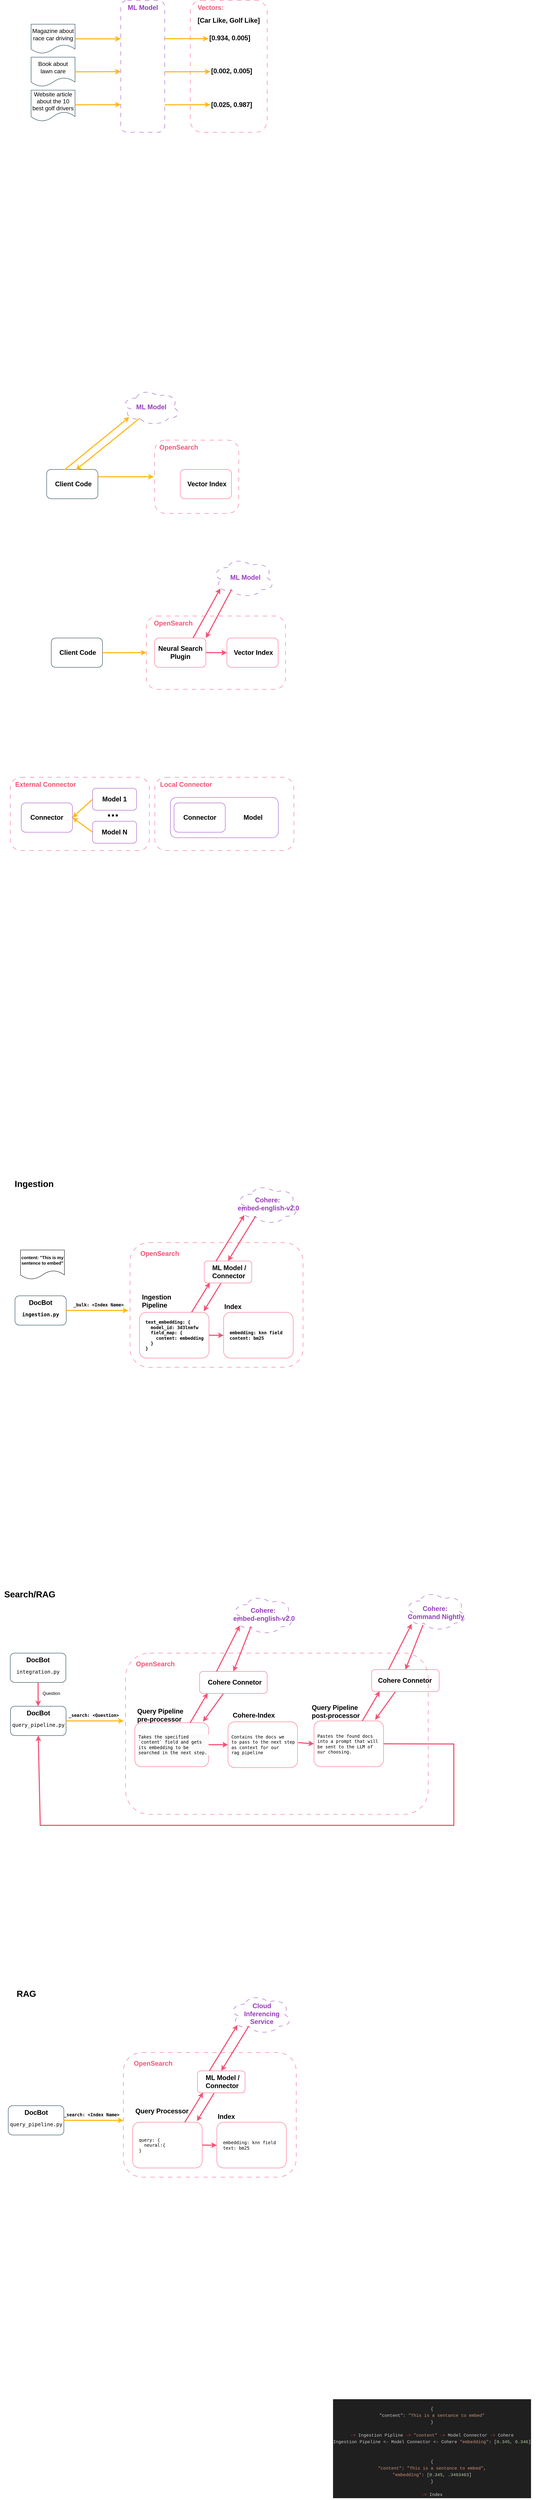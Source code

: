 <mxfile version="21.6.1" type="device">
  <diagram name="Page-1" id="yB1DWmKXYEXn5iCy_Eis">
    <mxGraphModel dx="1596" dy="874" grid="1" gridSize="10" guides="1" tooltips="1" connect="1" arrows="1" fold="1" page="1" pageScale="1" pageWidth="850" pageHeight="1100" math="0" shadow="0">
      <root>
        <mxCell id="0" />
        <mxCell id="1" parent="0" />
        <mxCell id="dlwZkCslxzIgMPQbT8mn-12" value="" style="rounded=1;whiteSpace=wrap;html=1;fillColor=none;dashed=1;dashPattern=12 12;strokeColor=#f65275;fontStyle=1" parent="1" vertex="1">
          <mxGeometry x="365.5" y="3500" width="472.5" height="340" as="geometry" />
        </mxCell>
        <mxCell id="S01eFrLEEclXeKyKjzkl-9" value="" style="rounded=1;whiteSpace=wrap;html=1;fillColor=none;dashed=1;dashPattern=12 12;strokeColor=#f65275;" parent="1" vertex="1">
          <mxGeometry x="433" y="2230" width="380" height="200" as="geometry" />
        </mxCell>
        <mxCell id="S01eFrLEEclXeKyKjzkl-12" value="" style="rounded=1;whiteSpace=wrap;html=1;fillColor=none;strokeColor=#963cbd;" parent="1" vertex="1">
          <mxGeometry x="475.5" y="2285" width="295" height="110" as="geometry" />
        </mxCell>
        <mxCell id="HU8N1xMr1B3ggyQ2T5j6-19" value="" style="rounded=1;whiteSpace=wrap;html=1;fillColor=none;dashed=1;dashPattern=12 12;strokeColor=#f65275;" parent="1" vertex="1">
          <mxGeometry x="530" y="110" width="210" height="360" as="geometry" />
        </mxCell>
        <mxCell id="HU8N1xMr1B3ggyQ2T5j6-1" value="" style="rounded=1;whiteSpace=wrap;html=1;dashed=1;dashPattern=12 12;fillColor=none;strokeColor=#963cbd;" parent="1" vertex="1">
          <mxGeometry x="340" y="110" width="120" height="360" as="geometry" />
        </mxCell>
        <mxCell id="HU8N1xMr1B3ggyQ2T5j6-2" value="&lt;font style=&quot;font-size: 18px;&quot;&gt;&lt;b&gt;ML Model&lt;/b&gt;&lt;/font&gt;" style="text;html=1;align=center;verticalAlign=middle;resizable=0;points=[];autosize=1;strokeColor=none;fillColor=none;fontColor=#963cbd;" parent="1" vertex="1">
          <mxGeometry x="345" y="110" width="110" height="40" as="geometry" />
        </mxCell>
        <mxCell id="HU8N1xMr1B3ggyQ2T5j6-6" value="&lt;font style=&quot;font-size: 16px;&quot;&gt;Magazine about race car driving&lt;/font&gt;" style="shape=document;whiteSpace=wrap;html=1;boundedLbl=1;fontColor=#000000;strokeColor=#002a3a;fillColor=none;" parent="1" vertex="1">
          <mxGeometry x="95" y="175" width="120" height="80" as="geometry" />
        </mxCell>
        <mxCell id="HU8N1xMr1B3ggyQ2T5j6-7" value="&lt;font style=&quot;font-size: 16px;&quot;&gt;Book about lawn care&lt;/font&gt;" style="shape=document;whiteSpace=wrap;html=1;boundedLbl=1;fontColor=#000000;strokeColor=#002a3a;fillColor=none;" parent="1" vertex="1">
          <mxGeometry x="95" y="265" width="120" height="80" as="geometry" />
        </mxCell>
        <mxCell id="HU8N1xMr1B3ggyQ2T5j6-8" value="&lt;font style=&quot;font-size: 16px;&quot;&gt;Website article about the 10 best golf drivers&lt;/font&gt;" style="shape=document;whiteSpace=wrap;html=1;boundedLbl=1;fontColor=#000000;strokeColor=#002a3a;fillColor=none;" parent="1" vertex="1">
          <mxGeometry x="95" y="355" width="120" height="85" as="geometry" />
        </mxCell>
        <mxCell id="HU8N1xMr1B3ggyQ2T5j6-9" value="" style="endArrow=classic;html=1;rounded=0;exitX=1;exitY=0.5;exitDx=0;exitDy=0;strokeWidth=3;strokeColor=#ffb81c;" parent="1" source="HU8N1xMr1B3ggyQ2T5j6-6" edge="1">
          <mxGeometry width="50" height="50" relative="1" as="geometry">
            <mxPoint x="215" y="210" as="sourcePoint" />
            <mxPoint x="340" y="215" as="targetPoint" />
          </mxGeometry>
        </mxCell>
        <mxCell id="HU8N1xMr1B3ggyQ2T5j6-10" value="" style="endArrow=classic;html=1;rounded=0;exitX=1;exitY=0.5;exitDx=0;exitDy=0;entryX=-0.042;entryY=0.227;entryDx=0;entryDy=0;entryPerimeter=0;fontStyle=1;strokeWidth=3;strokeColor=#ffb81c;" parent="1" source="HU8N1xMr1B3ggyQ2T5j6-7" edge="1">
          <mxGeometry width="50" height="50" relative="1" as="geometry">
            <mxPoint x="220" y="304.5" as="sourcePoint" />
            <mxPoint x="340" y="304.5" as="targetPoint" />
          </mxGeometry>
        </mxCell>
        <mxCell id="HU8N1xMr1B3ggyQ2T5j6-11" value="" style="endArrow=classic;html=1;rounded=0;exitX=1;exitY=0.5;exitDx=0;exitDy=0;entryX=-0.042;entryY=0.227;entryDx=0;entryDy=0;entryPerimeter=0;fontStyle=0;strokeWidth=3;strokeColor=#ffb81c;" parent="1" edge="1">
          <mxGeometry width="50" height="50" relative="1" as="geometry">
            <mxPoint x="215" y="395" as="sourcePoint" />
            <mxPoint x="340" y="394.5" as="targetPoint" />
          </mxGeometry>
        </mxCell>
        <mxCell id="HU8N1xMr1B3ggyQ2T5j6-12" value="&lt;span&gt;&lt;font style=&quot;font-size: 18px;&quot;&gt;&lt;b&gt;[0.934, 0.005]&lt;/b&gt;&lt;/font&gt;&lt;/span&gt;" style="text;html=1;strokeColor=none;fillColor=none;align=center;verticalAlign=middle;whiteSpace=wrap;rounded=0;fontStyle=0;fontColor=#000000;" parent="1" vertex="1">
          <mxGeometry x="543" y="198" width="190" height="30" as="geometry" />
        </mxCell>
        <mxCell id="HU8N1xMr1B3ggyQ2T5j6-13" value="&lt;span&gt;&lt;font style=&quot;font-size: 18px;&quot;&gt;[0.002, 0.005]&lt;/font&gt;&lt;/span&gt;" style="text;html=1;strokeColor=none;fillColor=none;align=center;verticalAlign=middle;whiteSpace=wrap;rounded=0;fontStyle=1;fontColor=#000000;" parent="1" vertex="1">
          <mxGeometry x="568" y="288" width="150" height="30" as="geometry" />
        </mxCell>
        <mxCell id="HU8N1xMr1B3ggyQ2T5j6-14" value="&lt;span&gt;&lt;font style=&quot;font-size: 18px;&quot;&gt;[0.025, 0.987]&lt;/font&gt;&lt;/span&gt;" style="text;html=1;strokeColor=none;fillColor=none;align=center;verticalAlign=middle;whiteSpace=wrap;rounded=0;fontStyle=1;fontColor=#000000;" parent="1" vertex="1">
          <mxGeometry x="548" y="380" width="190" height="30" as="geometry" />
        </mxCell>
        <mxCell id="HU8N1xMr1B3ggyQ2T5j6-15" value="&lt;span&gt;&lt;font style=&quot;font-size: 18px;&quot;&gt;[Car Like, Golf Like]&lt;/font&gt;&lt;/span&gt;" style="text;html=1;strokeColor=none;fillColor=none;align=center;verticalAlign=middle;whiteSpace=wrap;rounded=0;fontStyle=1;fontColor=#000000;" parent="1" vertex="1">
          <mxGeometry x="540" y="150" width="190" height="30" as="geometry" />
        </mxCell>
        <mxCell id="HU8N1xMr1B3ggyQ2T5j6-16" value="" style="endArrow=classic;html=1;rounded=0;exitX=1;exitY=0.5;exitDx=0;exitDy=0;entryX=-0.042;entryY=0.227;entryDx=0;entryDy=0;entryPerimeter=0;strokeWidth=3;strokeColor=#ffb81c;" parent="1" edge="1">
          <mxGeometry width="50" height="50" relative="1" as="geometry">
            <mxPoint x="460" y="214.5" as="sourcePoint" />
            <mxPoint x="580" y="214.5" as="targetPoint" />
          </mxGeometry>
        </mxCell>
        <mxCell id="HU8N1xMr1B3ggyQ2T5j6-17" value="" style="endArrow=classic;html=1;rounded=0;exitX=1;exitY=0.5;exitDx=0;exitDy=0;entryX=-0.042;entryY=0.227;entryDx=0;entryDy=0;entryPerimeter=0;fontStyle=1;strokeWidth=3;strokeColor=#ffb81c;" parent="1" edge="1">
          <mxGeometry width="50" height="50" relative="1" as="geometry">
            <mxPoint x="460" y="305" as="sourcePoint" />
            <mxPoint x="585" y="304.5" as="targetPoint" />
          </mxGeometry>
        </mxCell>
        <mxCell id="HU8N1xMr1B3ggyQ2T5j6-18" value="" style="endArrow=classic;html=1;rounded=0;exitX=1;exitY=0.5;exitDx=0;exitDy=0;entryX=-0.042;entryY=0.227;entryDx=0;entryDy=0;entryPerimeter=0;fontStyle=1;strokeWidth=3;strokeColor=#ffb81c;" parent="1" edge="1">
          <mxGeometry width="50" height="50" relative="1" as="geometry">
            <mxPoint x="460" y="395" as="sourcePoint" />
            <mxPoint x="585" y="394.5" as="targetPoint" />
          </mxGeometry>
        </mxCell>
        <mxCell id="HU8N1xMr1B3ggyQ2T5j6-20" value="&lt;b&gt;&lt;font style=&quot;font-size: 18px;&quot;&gt;Vectors:&lt;br&gt;&lt;/font&gt;&lt;/b&gt;" style="text;html=1;align=center;verticalAlign=middle;resizable=0;points=[];autosize=1;strokeColor=none;fillColor=none;fontColor=#f65275;" parent="1" vertex="1">
          <mxGeometry x="540" y="110" width="90" height="40" as="geometry" />
        </mxCell>
        <mxCell id="HU8N1xMr1B3ggyQ2T5j6-21" value="" style="rounded=1;whiteSpace=wrap;html=1;fillColor=none;dashed=1;dashPattern=12 12;strokeColor=#f65275;" parent="1" vertex="1">
          <mxGeometry x="432.5" y="1310" width="230" height="200" as="geometry" />
        </mxCell>
        <mxCell id="HU8N1xMr1B3ggyQ2T5j6-22" value="&lt;b&gt;&lt;font style=&quot;font-size: 18px;&quot;&gt;OpenSearch&lt;br&gt;&lt;/font&gt;&lt;/b&gt;" style="text;html=1;align=center;verticalAlign=middle;resizable=0;points=[];autosize=1;strokeColor=none;fillColor=none;fontColor=#f65275;" parent="1" vertex="1">
          <mxGeometry x="432.5" y="1310" width="130" height="40" as="geometry" />
        </mxCell>
        <mxCell id="HU8N1xMr1B3ggyQ2T5j6-24" value="&lt;font style=&quot;font-size: 18px;&quot;&gt;&lt;b&gt;&amp;nbsp;Vector Index&lt;/b&gt;&lt;/font&gt;" style="rounded=1;whiteSpace=wrap;html=1;fillColor=none;strokeColor=#f65275;" parent="1" vertex="1">
          <mxGeometry x="502.5" y="1390" width="140" height="80" as="geometry" />
        </mxCell>
        <mxCell id="HU8N1xMr1B3ggyQ2T5j6-28" value="" style="ellipse;shape=cloud;whiteSpace=wrap;html=1;fillColor=none;dashed=1;dashPattern=12 12;strokeColor=#963cbd;" parent="1" vertex="1">
          <mxGeometry x="342.5" y="1170" width="160" height="100" as="geometry" />
        </mxCell>
        <mxCell id="HU8N1xMr1B3ggyQ2T5j6-29" value="&lt;font style=&quot;font-size: 18px;&quot;&gt;&lt;b&gt;ML Model&lt;/b&gt;&lt;/font&gt;" style="text;html=1;align=center;verticalAlign=middle;resizable=0;points=[];autosize=1;strokeColor=none;fillColor=none;fontColor=#963cbd;" parent="1" vertex="1">
          <mxGeometry x="367.5" y="1200" width="110" height="40" as="geometry" />
        </mxCell>
        <mxCell id="HU8N1xMr1B3ggyQ2T5j6-30" value="&lt;b style=&quot;border-color: var(--border-color); font-size: 18px;&quot;&gt;&amp;nbsp;Client Code&lt;/b&gt;" style="rounded=1;whiteSpace=wrap;html=1;strokeColor=#002a3a;fillColor=none;" parent="1" vertex="1">
          <mxGeometry x="137.5" y="1390" width="140" height="80" as="geometry" />
        </mxCell>
        <mxCell id="HU8N1xMr1B3ggyQ2T5j6-33" value="" style="endArrow=classic;html=1;rounded=0;exitX=0.345;exitY=0.019;exitDx=0;exitDy=0;entryX=0.13;entryY=0.77;entryDx=0;entryDy=0;entryPerimeter=0;fontStyle=0;strokeWidth=3;strokeColor=#ffb81c;exitPerimeter=0;" parent="1" source="HU8N1xMr1B3ggyQ2T5j6-30" target="HU8N1xMr1B3ggyQ2T5j6-28" edge="1">
          <mxGeometry width="50" height="50" relative="1" as="geometry">
            <mxPoint x="202.5" y="1350.5" as="sourcePoint" />
            <mxPoint x="327.5" y="1350" as="targetPoint" />
          </mxGeometry>
        </mxCell>
        <mxCell id="HU8N1xMr1B3ggyQ2T5j6-34" value="" style="endArrow=classic;html=1;rounded=0;exitX=0.31;exitY=0.8;exitDx=0;exitDy=0;entryX=0.568;entryY=0.019;entryDx=0;entryDy=0;entryPerimeter=0;fontStyle=0;strokeWidth=3;strokeColor=#ffb81c;exitPerimeter=0;" parent="1" source="HU8N1xMr1B3ggyQ2T5j6-28" target="HU8N1xMr1B3ggyQ2T5j6-30" edge="1">
          <mxGeometry width="50" height="50" relative="1" as="geometry">
            <mxPoint x="332.5" y="1445" as="sourcePoint" />
            <mxPoint x="460.5" y="1300" as="targetPoint" />
          </mxGeometry>
        </mxCell>
        <mxCell id="HU8N1xMr1B3ggyQ2T5j6-35" value="" style="endArrow=classic;html=1;rounded=0;exitX=1;exitY=0.25;exitDx=0;exitDy=0;fontStyle=0;strokeWidth=3;strokeColor=#ffb81c;" parent="1" source="HU8N1xMr1B3ggyQ2T5j6-30" edge="1">
          <mxGeometry width="50" height="50" relative="1" as="geometry">
            <mxPoint x="352.5" y="1260" as="sourcePoint" />
            <mxPoint x="430" y="1410" as="targetPoint" />
          </mxGeometry>
        </mxCell>
        <mxCell id="HU8N1xMr1B3ggyQ2T5j6-36" value="" style="rounded=1;whiteSpace=wrap;html=1;fillColor=none;dashed=1;dashPattern=12 12;strokeColor=#f65275;" parent="1" vertex="1">
          <mxGeometry x="410" y="1790" width="380" height="200" as="geometry" />
        </mxCell>
        <mxCell id="HU8N1xMr1B3ggyQ2T5j6-37" value="&lt;b&gt;&lt;font style=&quot;font-size: 18px;&quot;&gt;OpenSearch&lt;br&gt;&lt;/font&gt;&lt;/b&gt;" style="text;html=1;align=center;verticalAlign=middle;resizable=0;points=[];autosize=1;strokeColor=none;fillColor=none;fontColor=#f65275;" parent="1" vertex="1">
          <mxGeometry x="417.5" y="1790" width="130" height="40" as="geometry" />
        </mxCell>
        <mxCell id="HU8N1xMr1B3ggyQ2T5j6-38" value="&lt;font style=&quot;font-size: 18px;&quot;&gt;&lt;b&gt;&amp;nbsp;Vector Index&lt;/b&gt;&lt;/font&gt;" style="rounded=1;whiteSpace=wrap;html=1;fillColor=none;strokeColor=#f65275;" parent="1" vertex="1">
          <mxGeometry x="630" y="1850" width="140" height="80" as="geometry" />
        </mxCell>
        <mxCell id="HU8N1xMr1B3ggyQ2T5j6-39" value="" style="ellipse;shape=cloud;whiteSpace=wrap;html=1;fillColor=none;dashed=1;dashPattern=12 12;strokeColor=#963cbd;" parent="1" vertex="1">
          <mxGeometry x="590" y="1630" width="170" height="110" as="geometry" />
        </mxCell>
        <mxCell id="HU8N1xMr1B3ggyQ2T5j6-40" value="&lt;font style=&quot;font-size: 18px;&quot;&gt;&lt;b&gt;ML Model&lt;/b&gt;&lt;/font&gt;" style="text;html=1;align=center;verticalAlign=middle;resizable=0;points=[];autosize=1;strokeColor=none;fillColor=none;fontColor=#963cbd;" parent="1" vertex="1">
          <mxGeometry x="625" y="1665" width="110" height="40" as="geometry" />
        </mxCell>
        <mxCell id="HU8N1xMr1B3ggyQ2T5j6-41" value="&lt;b style=&quot;border-color: var(--border-color); font-size: 18px;&quot;&gt;&amp;nbsp;Client Code&lt;/b&gt;" style="rounded=1;whiteSpace=wrap;html=1;strokeColor=#002a3a;fillColor=none;" parent="1" vertex="1">
          <mxGeometry x="150" y="1850" width="140" height="80" as="geometry" />
        </mxCell>
        <mxCell id="HU8N1xMr1B3ggyQ2T5j6-46" value="&lt;font style=&quot;font-size: 18px;&quot;&gt;&lt;b&gt;Neural Search Plugin&lt;/b&gt;&lt;/font&gt;" style="rounded=1;whiteSpace=wrap;html=1;fillColor=none;strokeColor=#f65275;" parent="1" vertex="1">
          <mxGeometry x="432.5" y="1850" width="140" height="80" as="geometry" />
        </mxCell>
        <mxCell id="HU8N1xMr1B3ggyQ2T5j6-47" value="" style="endArrow=classic;html=1;rounded=0;exitX=1;exitY=0.5;exitDx=0;exitDy=0;fontStyle=0;strokeWidth=3;strokeColor=#ffb81c;" parent="1" source="HU8N1xMr1B3ggyQ2T5j6-41" target="HU8N1xMr1B3ggyQ2T5j6-36" edge="1">
          <mxGeometry width="50" height="50" relative="1" as="geometry">
            <mxPoint x="320" y="1880" as="sourcePoint" />
            <mxPoint x="472" y="1880" as="targetPoint" />
          </mxGeometry>
        </mxCell>
        <mxCell id="HU8N1xMr1B3ggyQ2T5j6-48" value="" style="endArrow=classic;html=1;rounded=0;exitX=0.75;exitY=0;exitDx=0;exitDy=0;entryX=0.13;entryY=0.77;entryDx=0;entryDy=0;entryPerimeter=0;fontStyle=0;strokeWidth=3;strokeColor=#f65275;" parent="1" source="HU8N1xMr1B3ggyQ2T5j6-46" target="HU8N1xMr1B3ggyQ2T5j6-39" edge="1">
          <mxGeometry width="50" height="50" relative="1" as="geometry">
            <mxPoint x="417.5" y="1660" as="sourcePoint" />
            <mxPoint x="242.5" y="1802" as="targetPoint" />
          </mxGeometry>
        </mxCell>
        <mxCell id="HU8N1xMr1B3ggyQ2T5j6-49" value="" style="endArrow=classic;html=1;rounded=0;exitX=0.31;exitY=0.8;exitDx=0;exitDy=0;entryX=1;entryY=0;entryDx=0;entryDy=0;fontStyle=0;strokeWidth=3;strokeColor=#f65275;exitPerimeter=0;" parent="1" source="HU8N1xMr1B3ggyQ2T5j6-39" target="HU8N1xMr1B3ggyQ2T5j6-46" edge="1">
          <mxGeometry width="50" height="50" relative="1" as="geometry">
            <mxPoint x="402" y="1260" as="sourcePoint" />
            <mxPoint x="227" y="1402" as="targetPoint" />
          </mxGeometry>
        </mxCell>
        <mxCell id="HU8N1xMr1B3ggyQ2T5j6-50" value="" style="endArrow=classic;html=1;rounded=0;exitX=1;exitY=0.5;exitDx=0;exitDy=0;fontStyle=0;strokeWidth=3;strokeColor=#f65275;" parent="1" source="HU8N1xMr1B3ggyQ2T5j6-46" target="HU8N1xMr1B3ggyQ2T5j6-38" edge="1">
          <mxGeometry width="50" height="50" relative="1" as="geometry">
            <mxPoint x="653" y="1728" as="sourcePoint" />
            <mxPoint x="583" y="1860" as="targetPoint" />
          </mxGeometry>
        </mxCell>
        <mxCell id="S01eFrLEEclXeKyKjzkl-1" value="" style="rounded=1;whiteSpace=wrap;html=1;fillColor=none;dashed=1;dashPattern=12 12;strokeColor=#f65275;" parent="1" vertex="1">
          <mxGeometry x="38" y="2230" width="380" height="200" as="geometry" />
        </mxCell>
        <mxCell id="S01eFrLEEclXeKyKjzkl-2" value="&lt;b&gt;&lt;font style=&quot;font-size: 18px;&quot;&gt;External Connector&lt;br&gt;&lt;/font&gt;&lt;/b&gt;" style="text;html=1;align=center;verticalAlign=middle;resizable=0;points=[];autosize=1;strokeColor=none;fillColor=none;fontColor=#f65275;" parent="1" vertex="1">
          <mxGeometry x="39" y="2230" width="190" height="40" as="geometry" />
        </mxCell>
        <mxCell id="S01eFrLEEclXeKyKjzkl-4" value="&lt;font style=&quot;font-size: 18px;&quot;&gt;&lt;b&gt;Connector&lt;/b&gt;&lt;/font&gt;" style="rounded=1;whiteSpace=wrap;html=1;fillColor=none;strokeColor=#963cbd;" parent="1" vertex="1">
          <mxGeometry x="68" y="2300" width="140" height="80" as="geometry" />
        </mxCell>
        <mxCell id="S01eFrLEEclXeKyKjzkl-5" value="&lt;span style=&quot;font-size: 18px;&quot;&gt;&lt;b&gt;Model 1&lt;/b&gt;&lt;/span&gt;" style="rounded=1;whiteSpace=wrap;html=1;fillColor=none;strokeColor=#963cbd;" parent="1" vertex="1">
          <mxGeometry x="263" y="2260" width="120" height="60" as="geometry" />
        </mxCell>
        <mxCell id="S01eFrLEEclXeKyKjzkl-8" value="" style="endArrow=classic;html=1;rounded=0;exitX=0;exitY=0.5;exitDx=0;exitDy=0;fontStyle=0;strokeWidth=3;strokeColor=#ffb81c;entryX=1;entryY=0.5;entryDx=0;entryDy=0;" parent="1" source="S01eFrLEEclXeKyKjzkl-5" target="S01eFrLEEclXeKyKjzkl-4" edge="1">
          <mxGeometry width="50" height="50" relative="1" as="geometry">
            <mxPoint x="263" y="2329.5" as="sourcePoint" />
            <mxPoint x="383" y="2329.5" as="targetPoint" />
          </mxGeometry>
        </mxCell>
        <mxCell id="S01eFrLEEclXeKyKjzkl-10" value="&lt;b&gt;&lt;font style=&quot;font-size: 18px;&quot;&gt;Local Connector&lt;br&gt;&lt;/font&gt;&lt;/b&gt;" style="text;html=1;align=center;verticalAlign=middle;resizable=0;points=[];autosize=1;strokeColor=none;fillColor=none;fontColor=#f65275;" parent="1" vertex="1">
          <mxGeometry x="433" y="2230" width="170" height="40" as="geometry" />
        </mxCell>
        <mxCell id="S01eFrLEEclXeKyKjzkl-11" value="&lt;font style=&quot;font-size: 18px;&quot;&gt;&lt;b&gt;Connector&lt;/b&gt;&lt;/font&gt;" style="rounded=1;whiteSpace=wrap;html=1;fillColor=none;strokeColor=#963cbd;" parent="1" vertex="1">
          <mxGeometry x="485.5" y="2300" width="140" height="80" as="geometry" />
        </mxCell>
        <mxCell id="S01eFrLEEclXeKyKjzkl-14" value="&lt;b&gt;&lt;font style=&quot;font-size: 18px;&quot;&gt;Model&lt;/font&gt;&lt;/b&gt;" style="text;html=1;align=center;verticalAlign=middle;resizable=0;points=[];autosize=1;strokeColor=none;fillColor=none;" parent="1" vertex="1">
          <mxGeometry x="660.5" y="2320" width="80" height="40" as="geometry" />
        </mxCell>
        <mxCell id="S01eFrLEEclXeKyKjzkl-15" value="&lt;span style=&quot;font-size: 18px;&quot;&gt;&lt;b&gt;Model N&lt;/b&gt;&lt;/span&gt;" style="rounded=1;whiteSpace=wrap;html=1;fillColor=none;strokeColor=#963cbd;" parent="1" vertex="1">
          <mxGeometry x="263" y="2350" width="120" height="60" as="geometry" />
        </mxCell>
        <mxCell id="S01eFrLEEclXeKyKjzkl-16" value="" style="endArrow=classic;html=1;rounded=0;exitX=0;exitY=0.5;exitDx=0;exitDy=0;fontStyle=0;strokeWidth=3;strokeColor=#ffb81c;entryX=1;entryY=0.5;entryDx=0;entryDy=0;" parent="1" source="S01eFrLEEclXeKyKjzkl-15" target="S01eFrLEEclXeKyKjzkl-4" edge="1">
          <mxGeometry width="50" height="50" relative="1" as="geometry">
            <mxPoint x="273" y="2300" as="sourcePoint" />
            <mxPoint x="218" y="2350" as="targetPoint" />
          </mxGeometry>
        </mxCell>
        <mxCell id="S01eFrLEEclXeKyKjzkl-17" value="&lt;b&gt;&lt;font style=&quot;font-size: 38px;&quot;&gt;...&lt;/font&gt;&lt;/b&gt;" style="text;html=1;align=center;verticalAlign=middle;resizable=0;points=[];autosize=1;strokeColor=none;fillColor=none;" parent="1" vertex="1">
          <mxGeometry x="288" y="2294" width="60" height="60" as="geometry" />
        </mxCell>
        <mxCell id="dlwZkCslxzIgMPQbT8mn-13" value="&lt;span&gt;&lt;font style=&quot;font-size: 18px;&quot;&gt;OpenSearch&lt;br&gt;&lt;/font&gt;&lt;/span&gt;" style="text;html=1;align=center;verticalAlign=middle;resizable=0;points=[];autosize=1;strokeColor=none;fillColor=none;fontColor=#f65275;fontStyle=1" parent="1" vertex="1">
          <mxGeometry x="381" y="3510" width="130" height="40" as="geometry" />
        </mxCell>
        <mxCell id="dlwZkCslxzIgMPQbT8mn-15" value="" style="ellipse;shape=cloud;whiteSpace=wrap;html=1;fillColor=none;dashed=1;dashPattern=12 12;strokeColor=#963cbd;fontStyle=1" parent="1" vertex="1">
          <mxGeometry x="655.5" y="3340" width="170" height="110" as="geometry" />
        </mxCell>
        <mxCell id="dlwZkCslxzIgMPQbT8mn-16" value="&lt;b style=&quot;border-color: var(--border-color);&quot;&gt;&lt;font style=&quot;font-size: 18px;&quot;&gt;Cohere:&amp;nbsp;&lt;br style=&quot;border-color: var(--border-color);&quot;&gt;&lt;/font&gt;&lt;/b&gt;&lt;b style=&quot;border-color: var(--border-color); font-size: 18px;&quot;&gt;embed-english-v2.0&lt;/b&gt;" style="text;html=1;align=center;verticalAlign=middle;resizable=0;points=[];autosize=1;strokeColor=none;fillColor=none;fontColor=#963cbd;fontStyle=1" parent="1" vertex="1">
          <mxGeometry x="648" y="3365" width="190" height="60" as="geometry" />
        </mxCell>
        <mxCell id="dlwZkCslxzIgMPQbT8mn-17" value="&lt;span style=&quot;border-color: var(--border-color); font-size: 18px;&quot;&gt;DocBot&lt;br&gt;&lt;/span&gt;&lt;pre&gt;&lt;font style=&quot;font-size: 14px;&quot;&gt;ingestion.py&lt;/font&gt;&lt;/pre&gt;" style="rounded=1;whiteSpace=wrap;html=1;strokeColor=#002a3a;fillColor=none;fontStyle=1" parent="1" vertex="1">
          <mxGeometry x="51" y="3645" width="140" height="80" as="geometry" />
        </mxCell>
        <mxCell id="dlwZkCslxzIgMPQbT8mn-18" value="&lt;blockquote style=&quot;margin: 0 0 0 40px; border: none; padding: 0px;&quot;&gt;&lt;/blockquote&gt;&lt;pre&gt;&lt;span style=&quot;background-color: initial;&quot;&gt;&amp;nbsp; text_embedding: {&lt;br&gt;&lt;/span&gt;&amp;nbsp; &amp;nbsp; model_id: 3d3lnmfw&lt;br&gt;&amp;nbsp; &amp;nbsp; field_map: {&lt;br&gt;&amp;nbsp; &amp;nbsp; &amp;nbsp; content: embedding&lt;br&gt;&amp;nbsp; &amp;nbsp; }&lt;br&gt;&amp;nbsp; }&lt;/pre&gt;" style="rounded=1;whiteSpace=wrap;html=1;fillColor=none;strokeColor=#f65275;align=left;fontStyle=1" parent="1" vertex="1">
          <mxGeometry x="391" y="3690" width="190" height="125" as="geometry" />
        </mxCell>
        <mxCell id="dlwZkCslxzIgMPQbT8mn-19" value="" style="endArrow=classic;html=1;rounded=0;exitX=1;exitY=0.5;exitDx=0;exitDy=0;fontStyle=1;strokeWidth=3;strokeColor=#ffb81c;entryX=1.013;entryY=0.8;entryDx=0;entryDy=0;entryPerimeter=0;" parent="1" source="dlwZkCslxzIgMPQbT8mn-17" target="dlwZkCslxzIgMPQbT8mn-26" edge="1">
          <mxGeometry width="50" height="50" relative="1" as="geometry">
            <mxPoint x="268.5" y="3645" as="sourcePoint" />
            <mxPoint x="420.5" y="3645" as="targetPoint" />
          </mxGeometry>
        </mxCell>
        <mxCell id="dlwZkCslxzIgMPQbT8mn-22" value="" style="endArrow=classic;html=1;rounded=0;exitX=1;exitY=0.5;exitDx=0;exitDy=0;fontStyle=1;strokeWidth=3;strokeColor=#f65275;" parent="1" source="dlwZkCslxzIgMPQbT8mn-18" edge="1">
          <mxGeometry width="50" height="50" relative="1" as="geometry">
            <mxPoint x="601.5" y="3493" as="sourcePoint" />
            <mxPoint x="621" y="3753" as="targetPoint" />
          </mxGeometry>
        </mxCell>
        <mxCell id="dlwZkCslxzIgMPQbT8mn-23" value="&lt;span style=&quot;border-color: var(--border-color);&quot;&gt;&lt;font style=&quot;border-color: var(--border-color); font-size: 24px;&quot;&gt;Ingestion&lt;/font&gt;&lt;/span&gt;" style="text;html=1;align=center;verticalAlign=middle;resizable=0;points=[];autosize=1;strokeColor=none;fillColor=none;fontStyle=1" parent="1" vertex="1">
          <mxGeometry x="38" y="3320" width="130" height="40" as="geometry" />
        </mxCell>
        <mxCell id="dlwZkCslxzIgMPQbT8mn-25" value="&lt;span style=&quot;border-color: var(--border-color);&quot;&gt;&lt;font style=&quot;border-color: var(--border-color); font-size: 18px;&quot;&gt;Index&lt;/font&gt;&lt;/span&gt;" style="text;html=1;align=center;verticalAlign=middle;resizable=0;points=[];autosize=1;strokeColor=none;fillColor=none;fontStyle=1" parent="1" vertex="1">
          <mxGeometry x="611" y="3655" width="70" height="40" as="geometry" />
        </mxCell>
        <mxCell id="dlwZkCslxzIgMPQbT8mn-26" value="&lt;pre&gt;&lt;span&gt;_bulk: &amp;lt;Index Name&amp;gt;&lt;/span&gt;&lt;/pre&gt;" style="text;html=1;align=center;verticalAlign=middle;resizable=0;points=[];autosize=1;strokeColor=none;fillColor=none;fontStyle=1" parent="1" vertex="1">
          <mxGeometry x="198.5" y="3645" width="160" height="50" as="geometry" />
        </mxCell>
        <mxCell id="dlwZkCslxzIgMPQbT8mn-27" value="&lt;span style=&quot;font-size: 18px;&quot;&gt;&lt;span&gt;Ingestion &lt;br&gt;Pipeline&lt;/span&gt;&lt;/span&gt;" style="text;html=1;align=left;verticalAlign=middle;resizable=0;points=[];autosize=1;strokeColor=none;fillColor=none;fontStyle=1" parent="1" vertex="1">
          <mxGeometry x="396" y="3630" width="100" height="60" as="geometry" />
        </mxCell>
        <mxCell id="dlwZkCslxzIgMPQbT8mn-28" value="&lt;blockquote style=&quot;margin: 0 0 0 40px; border: none; padding: 0px;&quot;&gt;&lt;/blockquote&gt;&lt;pre&gt;&lt;span style=&quot;background-color: initial;&quot;&gt;&amp;nbsp; embedding: knn field&lt;br&gt;&lt;/span&gt;&amp;nbsp; content: bm25&lt;br&gt;&lt;/pre&gt;" style="rounded=1;whiteSpace=wrap;html=1;fillColor=none;strokeColor=#f65275;align=left;fontStyle=1" parent="1" vertex="1">
          <mxGeometry x="621" y="3690" width="190" height="125" as="geometry" />
        </mxCell>
        <mxCell id="dlwZkCslxzIgMPQbT8mn-29" value="&lt;blockquote style=&quot;margin: 0 0 0 40px; border: none; padding: 0px;&quot;&gt;&lt;/blockquote&gt;&lt;pre&gt;  &lt;/pre&gt;" style="rounded=1;whiteSpace=wrap;html=1;fillColor=none;strokeColor=#f65275;align=left;fontStyle=1" parent="1" vertex="1">
          <mxGeometry x="568" y="3550" width="130" height="60" as="geometry" />
        </mxCell>
        <mxCell id="dlwZkCslxzIgMPQbT8mn-30" value="&lt;span style=&quot;font-size: 18px;&quot;&gt;&lt;span&gt;ML Model /&amp;nbsp;&lt;br&gt;Connector&lt;br&gt;&lt;/span&gt;&lt;/span&gt;" style="text;html=1;align=left;verticalAlign=middle;resizable=0;points=[];autosize=1;strokeColor=none;fillColor=none;fontStyle=1" parent="1" vertex="1">
          <mxGeometry x="588" y="3550" width="120" height="60" as="geometry" />
        </mxCell>
        <mxCell id="dlwZkCslxzIgMPQbT8mn-31" value="" style="endArrow=classic;html=1;rounded=0;exitX=0.75;exitY=0;exitDx=0;exitDy=0;fontStyle=1;strokeWidth=3;strokeColor=#f65275;entryX=0.119;entryY=0.983;entryDx=0;entryDy=0;entryPerimeter=0;" parent="1" source="dlwZkCslxzIgMPQbT8mn-18" target="dlwZkCslxzIgMPQbT8mn-29" edge="1">
          <mxGeometry width="50" height="50" relative="1" as="geometry">
            <mxPoint x="591" y="3763" as="sourcePoint" />
            <mxPoint x="631" y="3763" as="targetPoint" />
          </mxGeometry>
        </mxCell>
        <mxCell id="dlwZkCslxzIgMPQbT8mn-32" value="" style="endArrow=classic;html=1;rounded=0;exitX=0.35;exitY=1.017;exitDx=0;exitDy=0;fontStyle=1;strokeWidth=3;strokeColor=#f65275;entryX=0.924;entryY=-0.024;entryDx=0;entryDy=0;entryPerimeter=0;exitPerimeter=0;" parent="1" source="dlwZkCslxzIgMPQbT8mn-29" target="dlwZkCslxzIgMPQbT8mn-18" edge="1">
          <mxGeometry width="50" height="50" relative="1" as="geometry">
            <mxPoint x="544" y="3700" as="sourcePoint" />
            <mxPoint x="581" y="3690" as="targetPoint" />
          </mxGeometry>
        </mxCell>
        <mxCell id="dlwZkCslxzIgMPQbT8mn-33" value="" style="endArrow=classic;html=1;rounded=0;exitX=0.25;exitY=0;exitDx=0;exitDy=0;fontStyle=1;strokeWidth=3;strokeColor=#f65275;entryX=0.13;entryY=0.77;entryDx=0;entryDy=0;entryPerimeter=0;" parent="1" source="dlwZkCslxzIgMPQbT8mn-29" target="dlwZkCslxzIgMPQbT8mn-15" edge="1">
          <mxGeometry width="50" height="50" relative="1" as="geometry">
            <mxPoint x="544" y="3700" as="sourcePoint" />
            <mxPoint x="688" y="3450" as="targetPoint" />
          </mxGeometry>
        </mxCell>
        <mxCell id="dlwZkCslxzIgMPQbT8mn-34" value="" style="endArrow=classic;html=1;rounded=0;exitX=0.31;exitY=0.8;exitDx=0;exitDy=0;fontStyle=1;strokeWidth=3;strokeColor=#f65275;entryX=0.5;entryY=0;entryDx=0;entryDy=0;exitPerimeter=0;" parent="1" source="dlwZkCslxzIgMPQbT8mn-15" target="dlwZkCslxzIgMPQbT8mn-29" edge="1">
          <mxGeometry width="50" height="50" relative="1" as="geometry">
            <mxPoint x="624" y="3621" as="sourcePoint" />
            <mxPoint x="574" y="3698" as="targetPoint" />
          </mxGeometry>
        </mxCell>
        <mxCell id="dlwZkCslxzIgMPQbT8mn-35" value="" style="rounded=1;whiteSpace=wrap;html=1;fillColor=none;dashed=1;dashPattern=12 12;strokeColor=#f65275;" parent="1" vertex="1">
          <mxGeometry x="353" y="4620" width="827" height="440" as="geometry" />
        </mxCell>
        <mxCell id="dlwZkCslxzIgMPQbT8mn-36" value="&lt;b&gt;&lt;font style=&quot;font-size: 18px;&quot;&gt;OpenSearch&lt;br&gt;&lt;/font&gt;&lt;/b&gt;" style="text;html=1;align=center;verticalAlign=middle;resizable=0;points=[];autosize=1;strokeColor=none;fillColor=none;fontColor=#f65275;" parent="1" vertex="1">
          <mxGeometry x="368.5" y="4630" width="130" height="40" as="geometry" />
        </mxCell>
        <mxCell id="dlwZkCslxzIgMPQbT8mn-37" value="" style="ellipse;shape=cloud;whiteSpace=wrap;html=1;fillColor=none;dashed=1;dashPattern=12 12;strokeColor=#963cbd;" parent="1" vertex="1">
          <mxGeometry x="643" y="4460" width="170" height="110" as="geometry" />
        </mxCell>
        <mxCell id="dlwZkCslxzIgMPQbT8mn-38" value="&lt;span style=&quot;font-size: 18px;&quot;&gt;&lt;b&gt;Cohere:&amp;nbsp;&lt;br&gt;&lt;/b&gt;&lt;/span&gt;&lt;b style=&quot;border-color: var(--border-color); font-size: 18px;&quot;&gt;embed-english-v2.0&lt;/b&gt;" style="text;html=1;align=center;verticalAlign=middle;resizable=0;points=[];autosize=1;strokeColor=none;fillColor=none;fontColor=#963cbd;" parent="1" vertex="1">
          <mxGeometry x="635.5" y="4485" width="190" height="60" as="geometry" />
        </mxCell>
        <mxCell id="dlwZkCslxzIgMPQbT8mn-39" value="&lt;b style=&quot;border-color: var(--border-color); font-size: 18px;&quot;&gt;DocBot&lt;br&gt;&lt;/b&gt;&lt;pre&gt;&lt;font style=&quot;font-size: 14px;&quot;&gt;query_pipeline.py&lt;/font&gt;&lt;/pre&gt;" style="rounded=1;whiteSpace=wrap;html=1;strokeColor=#002a3a;fillColor=none;" parent="1" vertex="1">
          <mxGeometry x="38.5" y="4765" width="152" height="80" as="geometry" />
        </mxCell>
        <mxCell id="dlwZkCslxzIgMPQbT8mn-40" value="&lt;pre style=&quot;border-color: var(--border-color); color: rgb(0, 0, 0); font-size: 12px; font-style: normal; font-variant-ligatures: normal; font-variant-caps: normal; font-weight: 400; letter-spacing: normal; orphans: 2; text-align: left; text-indent: 0px; text-transform: none; widows: 2; word-spacing: 0px; -webkit-text-stroke-width: 0px; background-color: rgb(251, 251, 251); text-decoration-thickness: initial; text-decoration-style: initial; text-decoration-color: initial;&quot;&gt; Takes the specified &lt;br style=&quot;border-color: var(--border-color);&quot;&gt; `content` field and gets&lt;br/&gt; its embedding to be &lt;br/&gt; searched in the next step. &lt;/pre&gt;" style="rounded=1;whiteSpace=wrap;html=1;fillColor=none;strokeColor=#f65275;align=left;" parent="1" vertex="1">
          <mxGeometry x="378.5" y="4810" width="201.5" height="120" as="geometry" />
        </mxCell>
        <mxCell id="dlwZkCslxzIgMPQbT8mn-41" value="" style="endArrow=classic;html=1;rounded=0;exitX=1;exitY=0.5;exitDx=0;exitDy=0;fontStyle=0;strokeWidth=3;strokeColor=#ffb81c;entryX=1.013;entryY=0.8;entryDx=0;entryDy=0;entryPerimeter=0;" parent="1" source="dlwZkCslxzIgMPQbT8mn-39" target="dlwZkCslxzIgMPQbT8mn-45" edge="1">
          <mxGeometry width="50" height="50" relative="1" as="geometry">
            <mxPoint x="256" y="4765" as="sourcePoint" />
            <mxPoint x="408" y="4765" as="targetPoint" />
          </mxGeometry>
        </mxCell>
        <mxCell id="dlwZkCslxzIgMPQbT8mn-42" value="" style="endArrow=classic;html=1;rounded=0;exitX=1;exitY=0.5;exitDx=0;exitDy=0;fontStyle=0;strokeWidth=3;strokeColor=#f65275;entryX=0;entryY=0.5;entryDx=0;entryDy=0;" parent="1" source="dlwZkCslxzIgMPQbT8mn-40" edge="1" target="dlwZkCslxzIgMPQbT8mn-47">
          <mxGeometry width="50" height="50" relative="1" as="geometry">
            <mxPoint x="589" y="4613" as="sourcePoint" />
            <mxPoint x="610" y="4873" as="targetPoint" />
          </mxGeometry>
        </mxCell>
        <mxCell id="dlwZkCslxzIgMPQbT8mn-43" value="&lt;b style=&quot;border-color: var(--border-color);&quot;&gt;&lt;font style=&quot;border-color: var(--border-color); font-size: 24px;&quot;&gt;Search/RAG&lt;/font&gt;&lt;/b&gt;" style="text;html=1;align=center;verticalAlign=middle;resizable=0;points=[];autosize=1;strokeColor=none;fillColor=none;" parent="1" vertex="1">
          <mxGeometry x="10.5" y="4440" width="160" height="40" as="geometry" />
        </mxCell>
        <mxCell id="dlwZkCslxzIgMPQbT8mn-44" value="&lt;b style=&quot;border-color: var(--border-color);&quot;&gt;&lt;font style=&quot;border-color: var(--border-color); font-size: 18px;&quot;&gt;Cohere-Index&lt;/font&gt;&lt;/b&gt;" style="text;html=1;align=center;verticalAlign=middle;resizable=0;points=[];autosize=1;strokeColor=none;fillColor=none;" parent="1" vertex="1">
          <mxGeometry x="633" y="4770" width="140" height="40" as="geometry" />
        </mxCell>
        <mxCell id="dlwZkCslxzIgMPQbT8mn-45" value="&lt;pre&gt;&lt;b&gt;_search: &amp;lt;Question&amp;gt;&lt;/b&gt;&lt;/pre&gt;" style="text;html=1;align=center;verticalAlign=middle;resizable=0;points=[];autosize=1;strokeColor=none;fillColor=none;" parent="1" vertex="1">
          <mxGeometry x="186" y="4765" width="160" height="50" as="geometry" />
        </mxCell>
        <mxCell id="dlwZkCslxzIgMPQbT8mn-46" value="&lt;span style=&quot;font-size: 18px;&quot;&gt;&lt;b&gt;Query Pipeline&lt;br&gt;pre-processor&lt;br&gt;&lt;/b&gt;&lt;/span&gt;" style="text;html=1;align=left;verticalAlign=middle;resizable=0;points=[];autosize=1;strokeColor=none;fillColor=none;" parent="1" vertex="1">
          <mxGeometry x="383" y="4760" width="150" height="60" as="geometry" />
        </mxCell>
        <mxCell id="dlwZkCslxzIgMPQbT8mn-47" value="&lt;blockquote style=&quot;margin: 0 0 0 40px; border: none; padding: 0px;&quot;&gt;&lt;/blockquote&gt;&lt;pre&gt; Contains the docs we &lt;br/&gt; to pass to the next step&lt;br/&gt; as context for our &lt;br/&gt; rag pipeline&lt;/pre&gt;" style="rounded=1;whiteSpace=wrap;html=1;fillColor=none;strokeColor=#f65275;align=left;" parent="1" vertex="1">
          <mxGeometry x="633" y="4807.5" width="190" height="125" as="geometry" />
        </mxCell>
        <mxCell id="dlwZkCslxzIgMPQbT8mn-48" value="&lt;blockquote style=&quot;margin: 0 0 0 40px; border: none; padding: 0px;&quot;&gt;&lt;/blockquote&gt;&lt;pre&gt;  &lt;/pre&gt;" style="rounded=1;whiteSpace=wrap;html=1;fillColor=none;strokeColor=#f65275;align=left;" parent="1" vertex="1">
          <mxGeometry x="555.5" y="4670" width="184.5" height="60" as="geometry" />
        </mxCell>
        <mxCell id="dlwZkCslxzIgMPQbT8mn-49" value="&lt;span style=&quot;font-size: 18px;&quot;&gt;&lt;b&gt;Cohere Connetor&lt;br&gt;&lt;/b&gt;&lt;/span&gt;" style="text;html=1;align=left;verticalAlign=middle;resizable=0;points=[];autosize=1;strokeColor=none;fillColor=none;" parent="1" vertex="1">
          <mxGeometry x="575.5" y="4680" width="170" height="40" as="geometry" />
        </mxCell>
        <mxCell id="dlwZkCslxzIgMPQbT8mn-50" value="" style="endArrow=classic;html=1;rounded=0;exitX=0.75;exitY=0;exitDx=0;exitDy=0;fontStyle=0;strokeWidth=3;strokeColor=#f65275;entryX=0.119;entryY=0.983;entryDx=0;entryDy=0;entryPerimeter=0;" parent="1" source="dlwZkCslxzIgMPQbT8mn-40" target="dlwZkCslxzIgMPQbT8mn-48" edge="1">
          <mxGeometry width="50" height="50" relative="1" as="geometry">
            <mxPoint x="578.5" y="4883" as="sourcePoint" />
            <mxPoint x="618.5" y="4883" as="targetPoint" />
          </mxGeometry>
        </mxCell>
        <mxCell id="dlwZkCslxzIgMPQbT8mn-51" value="" style="endArrow=classic;html=1;rounded=0;exitX=0.35;exitY=1.017;exitDx=0;exitDy=0;fontStyle=0;strokeWidth=3;strokeColor=#f65275;entryX=0.924;entryY=-0.024;entryDx=0;entryDy=0;entryPerimeter=0;exitPerimeter=0;" parent="1" source="dlwZkCslxzIgMPQbT8mn-48" target="dlwZkCslxzIgMPQbT8mn-40" edge="1">
          <mxGeometry width="50" height="50" relative="1" as="geometry">
            <mxPoint x="531.5" y="4820" as="sourcePoint" />
            <mxPoint x="568.5" y="4810" as="targetPoint" />
          </mxGeometry>
        </mxCell>
        <mxCell id="dlwZkCslxzIgMPQbT8mn-52" value="" style="endArrow=classic;html=1;rounded=0;exitX=0.25;exitY=0;exitDx=0;exitDy=0;fontStyle=0;strokeWidth=3;strokeColor=#f65275;entryX=0.13;entryY=0.77;entryDx=0;entryDy=0;entryPerimeter=0;" parent="1" source="dlwZkCslxzIgMPQbT8mn-48" target="dlwZkCslxzIgMPQbT8mn-37" edge="1">
          <mxGeometry width="50" height="50" relative="1" as="geometry">
            <mxPoint x="531.5" y="4820" as="sourcePoint" />
            <mxPoint x="675.5" y="4570" as="targetPoint" />
          </mxGeometry>
        </mxCell>
        <mxCell id="dlwZkCslxzIgMPQbT8mn-53" value="" style="endArrow=classic;html=1;rounded=0;exitX=0.31;exitY=0.8;exitDx=0;exitDy=0;fontStyle=0;strokeWidth=3;strokeColor=#f65275;entryX=0.5;entryY=0;entryDx=0;entryDy=0;exitPerimeter=0;" parent="1" source="dlwZkCslxzIgMPQbT8mn-37" target="dlwZkCslxzIgMPQbT8mn-48" edge="1">
          <mxGeometry width="50" height="50" relative="1" as="geometry">
            <mxPoint x="611.5" y="4741" as="sourcePoint" />
            <mxPoint x="561.5" y="4818" as="targetPoint" />
          </mxGeometry>
        </mxCell>
        <mxCell id="dlwZkCslxzIgMPQbT8mn-54" value="content: &quot;This is my sentence to embed&quot;" style="shape=document;whiteSpace=wrap;html=1;boundedLbl=1;fontStyle=1" parent="1" vertex="1">
          <mxGeometry x="66" y="3520" width="120" height="80" as="geometry" />
        </mxCell>
        <mxCell id="dlwZkCslxzIgMPQbT8mn-55" value="" style="rounded=1;whiteSpace=wrap;html=1;fillColor=none;dashed=1;dashPattern=12 12;strokeColor=#f65275;" parent="1" vertex="1">
          <mxGeometry x="347" y="5710" width="472.5" height="340" as="geometry" />
        </mxCell>
        <mxCell id="dlwZkCslxzIgMPQbT8mn-56" value="&lt;b&gt;&lt;font style=&quot;font-size: 18px;&quot;&gt;OpenSearch&lt;br&gt;&lt;/font&gt;&lt;/b&gt;" style="text;html=1;align=center;verticalAlign=middle;resizable=0;points=[];autosize=1;strokeColor=none;fillColor=none;fontColor=#f65275;" parent="1" vertex="1">
          <mxGeometry x="362.5" y="5720" width="130" height="40" as="geometry" />
        </mxCell>
        <mxCell id="dlwZkCslxzIgMPQbT8mn-57" value="" style="ellipse;shape=cloud;whiteSpace=wrap;html=1;fillColor=none;dashed=1;dashPattern=12 12;strokeColor=#963cbd;" parent="1" vertex="1">
          <mxGeometry x="637" y="5550" width="170" height="110" as="geometry" />
        </mxCell>
        <mxCell id="dlwZkCslxzIgMPQbT8mn-58" value="&lt;font style=&quot;font-size: 18px;&quot;&gt;&lt;b&gt;Cloud &lt;br&gt;Inferencing &lt;br&gt;Service&lt;/b&gt;&lt;/font&gt;" style="text;html=1;align=center;verticalAlign=middle;resizable=0;points=[];autosize=1;strokeColor=none;fillColor=none;fontColor=#963cbd;" parent="1" vertex="1">
          <mxGeometry x="664.5" y="5565" width="120" height="80" as="geometry" />
        </mxCell>
        <mxCell id="dlwZkCslxzIgMPQbT8mn-59" value="&lt;b style=&quot;border-color: var(--border-color); font-size: 18px;&quot;&gt;DocBot&lt;br&gt;&lt;/b&gt;&lt;pre&gt;&lt;font style=&quot;font-size: 14px;&quot;&gt;query_pipeline.py&lt;/font&gt;&lt;/pre&gt;" style="rounded=1;whiteSpace=wrap;html=1;strokeColor=#002a3a;fillColor=none;" parent="1" vertex="1">
          <mxGeometry x="32.5" y="5855" width="152" height="80" as="geometry" />
        </mxCell>
        <mxCell id="dlwZkCslxzIgMPQbT8mn-60" value="&lt;blockquote style=&quot;margin: 0 0 0 40px; border: none; padding: 0px;&quot;&gt;&lt;/blockquote&gt;&lt;pre&gt;  query: {&lt;br/&gt;    neural:{&lt;br/&gt;  }&lt;/pre&gt;" style="rounded=1;whiteSpace=wrap;html=1;fillColor=none;strokeColor=#f65275;align=left;" parent="1" vertex="1">
          <mxGeometry x="372.5" y="5900" width="190" height="125" as="geometry" />
        </mxCell>
        <mxCell id="dlwZkCslxzIgMPQbT8mn-61" value="" style="endArrow=classic;html=1;rounded=0;exitX=1;exitY=0.5;exitDx=0;exitDy=0;fontStyle=0;strokeWidth=3;strokeColor=#ffb81c;entryX=1.013;entryY=0.8;entryDx=0;entryDy=0;entryPerimeter=0;" parent="1" source="dlwZkCslxzIgMPQbT8mn-59" target="dlwZkCslxzIgMPQbT8mn-65" edge="1">
          <mxGeometry width="50" height="50" relative="1" as="geometry">
            <mxPoint x="250" y="5855" as="sourcePoint" />
            <mxPoint x="402" y="5855" as="targetPoint" />
          </mxGeometry>
        </mxCell>
        <mxCell id="dlwZkCslxzIgMPQbT8mn-62" value="" style="endArrow=classic;html=1;rounded=0;exitX=1;exitY=0.5;exitDx=0;exitDy=0;fontStyle=0;strokeWidth=3;strokeColor=#f65275;" parent="1" source="dlwZkCslxzIgMPQbT8mn-60" edge="1">
          <mxGeometry width="50" height="50" relative="1" as="geometry">
            <mxPoint x="583" y="5703" as="sourcePoint" />
            <mxPoint x="602.5" y="5963" as="targetPoint" />
          </mxGeometry>
        </mxCell>
        <mxCell id="dlwZkCslxzIgMPQbT8mn-63" value="&lt;b style=&quot;border-color: var(--border-color);&quot;&gt;&lt;font style=&quot;border-color: var(--border-color); font-size: 24px;&quot;&gt;RAG&amp;nbsp;&lt;/font&gt;&lt;/b&gt;" style="text;html=1;align=center;verticalAlign=middle;resizable=0;points=[];autosize=1;strokeColor=none;fillColor=none;" parent="1" vertex="1">
          <mxGeometry x="44.5" y="5530" width="80" height="40" as="geometry" />
        </mxCell>
        <mxCell id="dlwZkCslxzIgMPQbT8mn-64" value="&lt;b style=&quot;border-color: var(--border-color);&quot;&gt;&lt;font style=&quot;border-color: var(--border-color); font-size: 18px;&quot;&gt;Index&lt;/font&gt;&lt;/b&gt;" style="text;html=1;align=center;verticalAlign=middle;resizable=0;points=[];autosize=1;strokeColor=none;fillColor=none;" parent="1" vertex="1">
          <mxGeometry x="592.5" y="5865" width="70" height="40" as="geometry" />
        </mxCell>
        <mxCell id="dlwZkCslxzIgMPQbT8mn-65" value="&lt;pre&gt;&lt;b&gt;_search: &amp;lt;Index Name&amp;gt;&lt;/b&gt;&lt;/pre&gt;" style="text;html=1;align=center;verticalAlign=middle;resizable=0;points=[];autosize=1;strokeColor=none;fillColor=none;" parent="1" vertex="1">
          <mxGeometry x="175" y="5855" width="170" height="50" as="geometry" />
        </mxCell>
        <mxCell id="dlwZkCslxzIgMPQbT8mn-66" value="&lt;span style=&quot;font-size: 18px;&quot;&gt;&lt;b&gt;Query Processor&lt;/b&gt;&lt;/span&gt;" style="text;html=1;align=left;verticalAlign=middle;resizable=0;points=[];autosize=1;strokeColor=none;fillColor=none;" parent="1" vertex="1">
          <mxGeometry x="377.5" y="5850" width="170" height="40" as="geometry" />
        </mxCell>
        <mxCell id="dlwZkCslxzIgMPQbT8mn-67" value="&lt;blockquote style=&quot;margin: 0 0 0 40px; border: none; padding: 0px;&quot;&gt;&lt;/blockquote&gt;&lt;pre&gt;&lt;span style=&quot;background-color: initial;&quot;&gt;&amp;nbsp; embedding: knn field&lt;br&gt;&lt;/span&gt;&amp;nbsp; text: bm25&lt;br&gt;&lt;/pre&gt;" style="rounded=1;whiteSpace=wrap;html=1;fillColor=none;strokeColor=#f65275;align=left;" parent="1" vertex="1">
          <mxGeometry x="602.5" y="5900" width="190" height="125" as="geometry" />
        </mxCell>
        <mxCell id="dlwZkCslxzIgMPQbT8mn-68" value="&lt;blockquote style=&quot;margin: 0 0 0 40px; border: none; padding: 0px;&quot;&gt;&lt;/blockquote&gt;&lt;pre&gt;  &lt;/pre&gt;" style="rounded=1;whiteSpace=wrap;html=1;fillColor=none;strokeColor=#f65275;align=left;" parent="1" vertex="1">
          <mxGeometry x="549.5" y="5760" width="130" height="60" as="geometry" />
        </mxCell>
        <mxCell id="dlwZkCslxzIgMPQbT8mn-69" value="&lt;span style=&quot;font-size: 18px;&quot;&gt;&lt;b&gt;ML Model /&amp;nbsp;&lt;br&gt;Connector&lt;br&gt;&lt;/b&gt;&lt;/span&gt;" style="text;html=1;align=left;verticalAlign=middle;resizable=0;points=[];autosize=1;strokeColor=none;fillColor=none;" parent="1" vertex="1">
          <mxGeometry x="569.5" y="5760" width="120" height="60" as="geometry" />
        </mxCell>
        <mxCell id="dlwZkCslxzIgMPQbT8mn-70" value="" style="endArrow=classic;html=1;rounded=0;exitX=0.75;exitY=0;exitDx=0;exitDy=0;fontStyle=0;strokeWidth=3;strokeColor=#f65275;entryX=0.119;entryY=0.983;entryDx=0;entryDy=0;entryPerimeter=0;" parent="1" source="dlwZkCslxzIgMPQbT8mn-60" target="dlwZkCslxzIgMPQbT8mn-68" edge="1">
          <mxGeometry width="50" height="50" relative="1" as="geometry">
            <mxPoint x="572.5" y="5973" as="sourcePoint" />
            <mxPoint x="612.5" y="5973" as="targetPoint" />
          </mxGeometry>
        </mxCell>
        <mxCell id="dlwZkCslxzIgMPQbT8mn-71" value="" style="endArrow=classic;html=1;rounded=0;exitX=0.35;exitY=1.017;exitDx=0;exitDy=0;fontStyle=0;strokeWidth=3;strokeColor=#f65275;entryX=0.924;entryY=-0.024;entryDx=0;entryDy=0;entryPerimeter=0;exitPerimeter=0;" parent="1" source="dlwZkCslxzIgMPQbT8mn-68" target="dlwZkCslxzIgMPQbT8mn-60" edge="1">
          <mxGeometry width="50" height="50" relative="1" as="geometry">
            <mxPoint x="525.5" y="5910" as="sourcePoint" />
            <mxPoint x="562.5" y="5900" as="targetPoint" />
          </mxGeometry>
        </mxCell>
        <mxCell id="dlwZkCslxzIgMPQbT8mn-72" value="" style="endArrow=classic;html=1;rounded=0;exitX=0.25;exitY=0;exitDx=0;exitDy=0;fontStyle=0;strokeWidth=3;strokeColor=#f65275;entryX=0.13;entryY=0.77;entryDx=0;entryDy=0;entryPerimeter=0;" parent="1" source="dlwZkCslxzIgMPQbT8mn-68" target="dlwZkCslxzIgMPQbT8mn-57" edge="1">
          <mxGeometry width="50" height="50" relative="1" as="geometry">
            <mxPoint x="525.5" y="5910" as="sourcePoint" />
            <mxPoint x="669.5" y="5660" as="targetPoint" />
          </mxGeometry>
        </mxCell>
        <mxCell id="dlwZkCslxzIgMPQbT8mn-73" value="" style="endArrow=classic;html=1;rounded=0;exitX=0.31;exitY=0.8;exitDx=0;exitDy=0;fontStyle=0;strokeWidth=3;strokeColor=#f65275;entryX=0.5;entryY=0;entryDx=0;entryDy=0;exitPerimeter=0;" parent="1" source="dlwZkCslxzIgMPQbT8mn-57" target="dlwZkCslxzIgMPQbT8mn-68" edge="1">
          <mxGeometry width="50" height="50" relative="1" as="geometry">
            <mxPoint x="605.5" y="5831" as="sourcePoint" />
            <mxPoint x="555.5" y="5908" as="targetPoint" />
          </mxGeometry>
        </mxCell>
        <mxCell id="dlwZkCslxzIgMPQbT8mn-74" value="&lt;div style=&quot;color: rgb(204, 204, 204); background-color: rgb(31, 31, 31); font-family: Menlo, Monaco, &amp;quot;Courier New&amp;quot;, monospace; line-height: 18px;&quot;&gt;&lt;br&gt;&lt;div&gt;{&lt;/div&gt;&lt;div&gt;  &quot;content&quot;: &lt;span style=&quot;color: #ce9178;&quot;&gt;&quot;This is a sentance to embed&quot;&lt;/span&gt;&lt;/div&gt;&lt;div&gt;}&lt;/div&gt;&lt;br&gt;&lt;div&gt;&lt;span style=&quot;color: #f44747;&quot;&gt;-&amp;gt;&lt;/span&gt; Ingestion Pipline &lt;span style=&quot;color: #f44747;&quot;&gt;-&amp;gt;&lt;/span&gt; &lt;span style=&quot;color: #ce9178;&quot;&gt;&quot;content&quot;&lt;/span&gt; &lt;span style=&quot;color: #f44747;&quot;&gt;-&amp;gt;&lt;/span&gt; Model Connector &lt;span style=&quot;color: #f44747;&quot;&gt;-&amp;gt;&lt;/span&gt; Cohere &lt;/div&gt;&lt;div&gt;Ingestion Pipeline &lt;span style=&quot;color: #d4d4d4;&quot;&gt;&amp;lt;-&lt;/span&gt;  Model Connector &lt;span style=&quot;color: #d4d4d4;&quot;&gt;&amp;lt;-&lt;/span&gt; Cohere &lt;span style=&quot;color: #ce9178;&quot;&gt;&quot;embedding&quot;&lt;/span&gt;:  [&lt;span style=&quot;color: #b5cea8;&quot;&gt;0.345&lt;/span&gt;, &lt;span style=&quot;color: #b5cea8;&quot;&gt;0.346&lt;/span&gt;]&lt;/div&gt;&lt;br&gt;&lt;br&gt;&lt;div&gt;{&lt;/div&gt;&lt;div&gt;  &lt;span style=&quot;color: #ce9178;&quot;&gt;&quot;content&quot;&lt;/span&gt;: &lt;span style=&quot;color: #ce9178;&quot;&gt;&quot;This is a sentance to embed&quot;&lt;/span&gt;, &lt;/div&gt;&lt;div&gt;  &lt;span style=&quot;color: #ce9178;&quot;&gt;&quot;embedding&quot;&lt;/span&gt;: [&lt;span style=&quot;color: #b5cea8;&quot;&gt;0.345&lt;/span&gt;, &lt;span style=&quot;color: #b5cea8;&quot;&gt;.3463463&lt;/span&gt;]&lt;/div&gt;&lt;div&gt;}&lt;/div&gt;&lt;br&gt;&lt;div&gt;&lt;span style=&quot;color: #f44747;&quot;&gt;-&amp;gt;&lt;/span&gt; Index&lt;/div&gt;&lt;/div&gt;" style="text;html=1;align=center;verticalAlign=middle;resizable=0;points=[];autosize=1;strokeColor=none;fillColor=none;" parent="1" vertex="1">
          <mxGeometry x="890" y="6650" width="600" height="280" as="geometry" />
        </mxCell>
        <mxCell id="l-QCguFe3tv9E_hLSlMp-1" value="&lt;blockquote style=&quot;margin: 0 0 0 40px; border: none; padding: 0px;&quot;&gt;&lt;/blockquote&gt;&lt;pre&gt; Pastes the found docs &lt;br/&gt; into a prompt that will &lt;br/&gt; be sent to the LLM of &lt;br/&gt; our choosing.&lt;/pre&gt;" style="rounded=1;whiteSpace=wrap;html=1;fillColor=none;strokeColor=#f65275;align=left;" vertex="1" parent="1">
          <mxGeometry x="868" y="4805" width="190" height="125" as="geometry" />
        </mxCell>
        <mxCell id="l-QCguFe3tv9E_hLSlMp-2" value="&lt;span style=&quot;font-size: 18px;&quot;&gt;&lt;b&gt;Query Pipeline&lt;br&gt;post-processor&lt;br&gt;&lt;/b&gt;&lt;/span&gt;" style="text;html=1;align=left;verticalAlign=middle;resizable=0;points=[];autosize=1;strokeColor=none;fillColor=none;" vertex="1" parent="1">
          <mxGeometry x="860" y="4750" width="150" height="60" as="geometry" />
        </mxCell>
        <mxCell id="l-QCguFe3tv9E_hLSlMp-3" value="" style="endArrow=classic;html=1;rounded=0;exitX=1.009;exitY=0.454;exitDx=0;exitDy=0;fontStyle=0;strokeWidth=3;strokeColor=#f65275;entryX=0;entryY=0.5;entryDx=0;entryDy=0;exitPerimeter=0;" edge="1" parent="1" source="dlwZkCslxzIgMPQbT8mn-47" target="l-QCguFe3tv9E_hLSlMp-1">
          <mxGeometry width="50" height="50" relative="1" as="geometry">
            <mxPoint x="838" y="4867.16" as="sourcePoint" />
            <mxPoint x="891" y="4867.16" as="targetPoint" />
          </mxGeometry>
        </mxCell>
        <mxCell id="l-QCguFe3tv9E_hLSlMp-4" value="&lt;span style=&quot;font-size: 18px;&quot;&gt;&lt;span&gt;Cohere:&amp;nbsp;&lt;br&gt;&lt;/span&gt;Command Nightly&lt;/span&gt;" style="text;html=1;align=center;verticalAlign=middle;resizable=0;points=[];autosize=1;strokeColor=none;fillColor=none;fontColor=#963cbd;fontStyle=1" vertex="1" parent="1">
          <mxGeometry x="1110.5" y="4480" width="180" height="60" as="geometry" />
        </mxCell>
        <mxCell id="l-QCguFe3tv9E_hLSlMp-5" value="&lt;blockquote style=&quot;margin: 0 0 0 40px; border: none; padding: 0px;&quot;&gt;&lt;/blockquote&gt;&lt;pre&gt;  &lt;/pre&gt;" style="rounded=1;whiteSpace=wrap;html=1;fillColor=none;strokeColor=#f65275;align=left;fontStyle=1" vertex="1" parent="1">
          <mxGeometry x="1025.5" y="4665" width="184.5" height="60" as="geometry" />
        </mxCell>
        <mxCell id="l-QCguFe3tv9E_hLSlMp-6" value="" style="endArrow=classic;html=1;rounded=0;exitX=0.75;exitY=0;exitDx=0;exitDy=0;fontStyle=1;strokeWidth=3;strokeColor=#f65275;entryX=0.119;entryY=0.983;entryDx=0;entryDy=0;entryPerimeter=0;" edge="1" parent="1" target="l-QCguFe3tv9E_hLSlMp-5">
          <mxGeometry width="50" height="50" relative="1" as="geometry">
            <mxPoint x="1000" y="4805" as="sourcePoint" />
            <mxPoint x="1088.5" y="4878" as="targetPoint" />
          </mxGeometry>
        </mxCell>
        <mxCell id="l-QCguFe3tv9E_hLSlMp-7" value="" style="endArrow=classic;html=1;rounded=0;exitX=0.35;exitY=1.017;exitDx=0;exitDy=0;fontStyle=1;strokeWidth=3;strokeColor=#f65275;entryX=0.924;entryY=-0.024;entryDx=0;entryDy=0;entryPerimeter=0;exitPerimeter=0;" edge="1" parent="1" source="l-QCguFe3tv9E_hLSlMp-5">
          <mxGeometry width="50" height="50" relative="1" as="geometry">
            <mxPoint x="1001.5" y="4815" as="sourcePoint" />
            <mxPoint x="1035" y="4802" as="targetPoint" />
          </mxGeometry>
        </mxCell>
        <mxCell id="l-QCguFe3tv9E_hLSlMp-8" value="" style="endArrow=classic;html=1;rounded=0;exitX=0.25;exitY=0;exitDx=0;exitDy=0;fontStyle=1;strokeWidth=3;strokeColor=#f65275;entryX=0.13;entryY=0.77;entryDx=0;entryDy=0;entryPerimeter=0;" edge="1" parent="1" source="l-QCguFe3tv9E_hLSlMp-5">
          <mxGeometry width="50" height="50" relative="1" as="geometry">
            <mxPoint x="1001.5" y="4815" as="sourcePoint" />
            <mxPoint x="1135" y="4540" as="targetPoint" />
          </mxGeometry>
        </mxCell>
        <mxCell id="l-QCguFe3tv9E_hLSlMp-9" value="" style="endArrow=classic;html=1;rounded=0;exitX=0.31;exitY=0.8;exitDx=0;exitDy=0;fontStyle=1;strokeWidth=3;strokeColor=#f65275;entryX=0.5;entryY=0;entryDx=0;entryDy=0;exitPerimeter=0;" edge="1" parent="1" target="l-QCguFe3tv9E_hLSlMp-5">
          <mxGeometry width="50" height="50" relative="1" as="geometry">
            <mxPoint x="1166" y="4543" as="sourcePoint" />
            <mxPoint x="1031.5" y="4813" as="targetPoint" />
          </mxGeometry>
        </mxCell>
        <mxCell id="l-QCguFe3tv9E_hLSlMp-10" value="&lt;span style=&quot;font-size: 18px;&quot;&gt;&lt;b&gt;Cohere Connetor&lt;br&gt;&lt;/b&gt;&lt;/span&gt;" style="text;html=1;align=left;verticalAlign=middle;resizable=0;points=[];autosize=1;strokeColor=none;fillColor=none;" vertex="1" parent="1">
          <mxGeometry x="1040.5" y="4675" width="170" height="40" as="geometry" />
        </mxCell>
        <mxCell id="l-QCguFe3tv9E_hLSlMp-11" value="" style="ellipse;shape=cloud;whiteSpace=wrap;html=1;fillColor=none;dashed=1;dashPattern=12 12;strokeColor=#963cbd;" vertex="1" parent="1">
          <mxGeometry x="1115.5" y="4450" width="170" height="110" as="geometry" />
        </mxCell>
        <mxCell id="l-QCguFe3tv9E_hLSlMp-12" value="&lt;b style=&quot;border-color: var(--border-color); font-size: 18px;&quot;&gt;DocBot&lt;br&gt;&lt;/b&gt;&lt;pre&gt;&lt;font style=&quot;font-size: 14px;&quot;&gt;integration.py&lt;/font&gt;&lt;/pre&gt;" style="rounded=1;whiteSpace=wrap;html=1;strokeColor=#002a3a;fillColor=none;" vertex="1" parent="1">
          <mxGeometry x="38" y="4620" width="152" height="80" as="geometry" />
        </mxCell>
        <mxCell id="l-QCguFe3tv9E_hLSlMp-13" value="" style="endArrow=classic;html=1;rounded=0;exitX=0.5;exitY=1;exitDx=0;exitDy=0;fontStyle=0;strokeWidth=3;strokeColor=#f65275;" edge="1" parent="1" source="l-QCguFe3tv9E_hLSlMp-12" target="dlwZkCslxzIgMPQbT8mn-39">
          <mxGeometry width="50" height="50" relative="1" as="geometry">
            <mxPoint x="706" y="4558" as="sourcePoint" />
            <mxPoint x="658" y="4680" as="targetPoint" />
          </mxGeometry>
        </mxCell>
        <mxCell id="l-QCguFe3tv9E_hLSlMp-14" value="Question" style="text;html=1;align=center;verticalAlign=middle;resizable=0;points=[];autosize=1;strokeColor=none;fillColor=none;" vertex="1" parent="1">
          <mxGeometry x="114.5" y="4715" width="70" height="30" as="geometry" />
        </mxCell>
        <mxCell id="l-QCguFe3tv9E_hLSlMp-15" value="" style="endArrow=classic;html=1;rounded=0;exitX=1;exitY=0.5;exitDx=0;exitDy=0;fontStyle=0;strokeWidth=3;strokeColor=#f65275;entryX=0.5;entryY=1;entryDx=0;entryDy=0;" edge="1" parent="1" source="l-QCguFe3tv9E_hLSlMp-1" target="dlwZkCslxzIgMPQbT8mn-39">
          <mxGeometry width="50" height="50" relative="1" as="geometry">
            <mxPoint x="1080" y="4868" as="sourcePoint" />
            <mxPoint x="50" y="5100" as="targetPoint" />
            <Array as="points">
              <mxPoint x="1250" y="4868" />
              <mxPoint x="1250" y="5090" />
              <mxPoint x="120" y="5090" />
            </Array>
          </mxGeometry>
        </mxCell>
      </root>
    </mxGraphModel>
  </diagram>
</mxfile>
